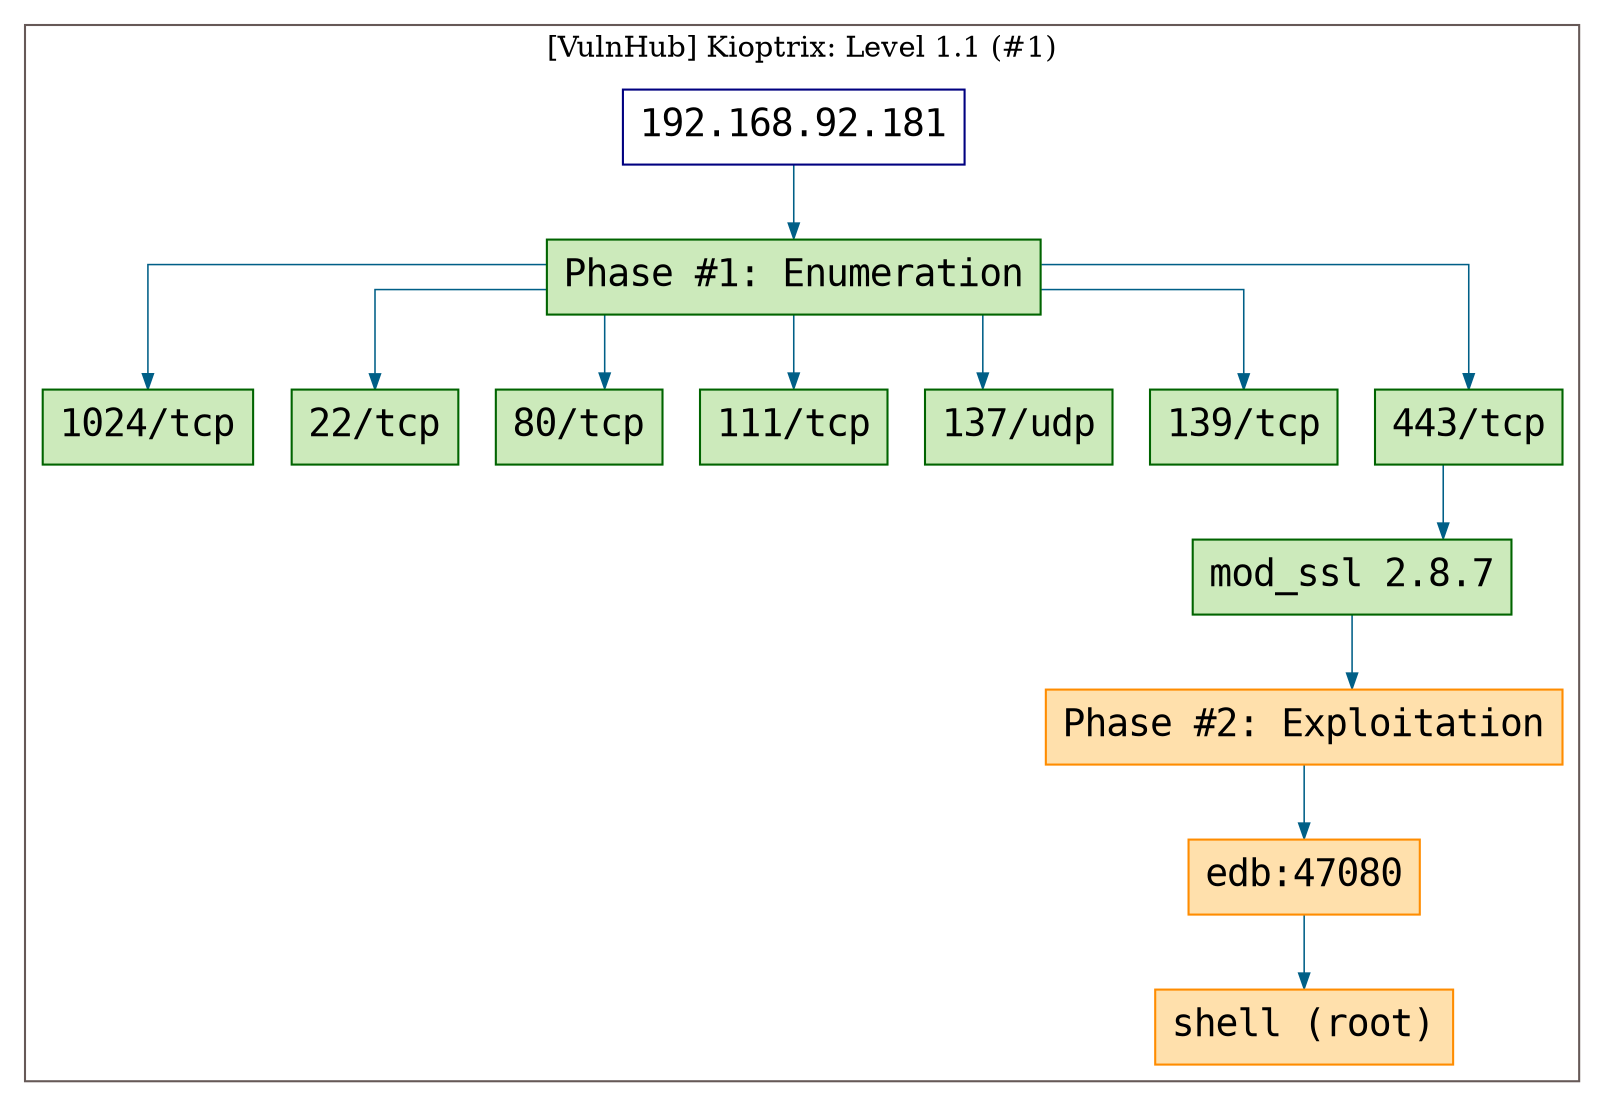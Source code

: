 digraph G {
  #rankdir=LR;
  nodesdictep=1.0; splines="ortho"; K=0.6; overlap=scale; fixedsize=true; resolution=72; bgcolor="#ffffff"; outputorder="edgesfirst";
  node [fontname="courier" fontsize=18 shape=box width=0.25 fillcolor="white" style="filled,solid"];
  edge [style=solid color="#005f87" penwidth=0.75 arrowsize=0.75];

  0[label="192.168.92.181" color="navyblue" fillcolor="#ffffff" tooltip="[VulnHub] Kioptrix: Level 1.1 (#1)"];
  10[label="edb:47080" color="darkorange" fillcolor="#ffe0ac" tooltip="Phase #2:Exploitation"];
  11[label="shell (root)" color="darkorange" fillcolor="#ffe0ac" tooltip="Phase #2:Exploitation"];
  12[label="1024/tcp" color="darkgreen" fillcolor="#cceabb" tooltip="Phase #1:Enumeration"];
  1[label="Phase #1: Enumeration" color="darkgreen" fillcolor="#cceabb" tooltip="Phase #1:Enumeration"];
  2[label="22/tcp" color="darkgreen" fillcolor="#cceabb" tooltip="Phase #1:Enumeration"];
  3[label="80/tcp" color="darkgreen" fillcolor="#cceabb" tooltip="Phase #1:Enumeration"];
  4[label="111/tcp" color="darkgreen" fillcolor="#cceabb" tooltip="Phase #1:Enumeration"];
  5[label="137/udp" color="darkgreen" fillcolor="#cceabb" tooltip="Phase #1:Enumeration"];
  6[label="139/tcp" color="darkgreen" fillcolor="#cceabb" tooltip="Phase #1:Enumeration"];
  7[label="443/tcp" color="darkgreen" fillcolor="#cceabb" tooltip="Phase #1:Enumeration"];
  8[label="mod_ssl 2.8.7" color="darkgreen" fillcolor="#cceabb" tooltip="Phase #1:Enumeration"];
  9[label="Phase #2: Exploitation" color="darkorange" fillcolor="#ffe0ac" tooltip="Phase #2:Exploitation"];

  subgraph cluster_0 {
    node [style="filled,solid"];
    label = "[VulnHub] Kioptrix: Level 1.1 (#1)";
    color = "#665957";
    0 -> 1 [color="#005f87"];
    1 -> 12 [color="#005f87"];
    1 -> 2 [color="#005f87"];
    1 -> 3 [color="#005f87"];
    1 -> 4 [color="#005f87"];
    1 -> 5 [color="#005f87"];
    1 -> 6 [color="#005f87"];
    1 -> 7 [color="#005f87"];
    10 -> 11 [color="#005f87"];
    7 -> 8 [color="#005f87"];
    8 -> 9 [color="#005f87"];
    9 -> 10 [color="#005f87"];
  }
}
